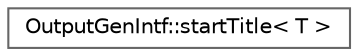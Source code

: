 digraph "Graphical Class Hierarchy"
{
 // INTERACTIVE_SVG=YES
 // LATEX_PDF_SIZE
  bgcolor="transparent";
  edge [fontname=Helvetica,fontsize=10,labelfontname=Helvetica,labelfontsize=10];
  node [fontname=Helvetica,fontsize=10,shape=box,height=0.2,width=0.4];
  rankdir="LR";
  Node0 [label="OutputGenIntf::startTitle\< T \>",height=0.2,width=0.4,color="grey40", fillcolor="white", style="filled",URL="$d4/df4/struct_output_gen_intf_1_1start_title.html",tooltip=" "];
}
